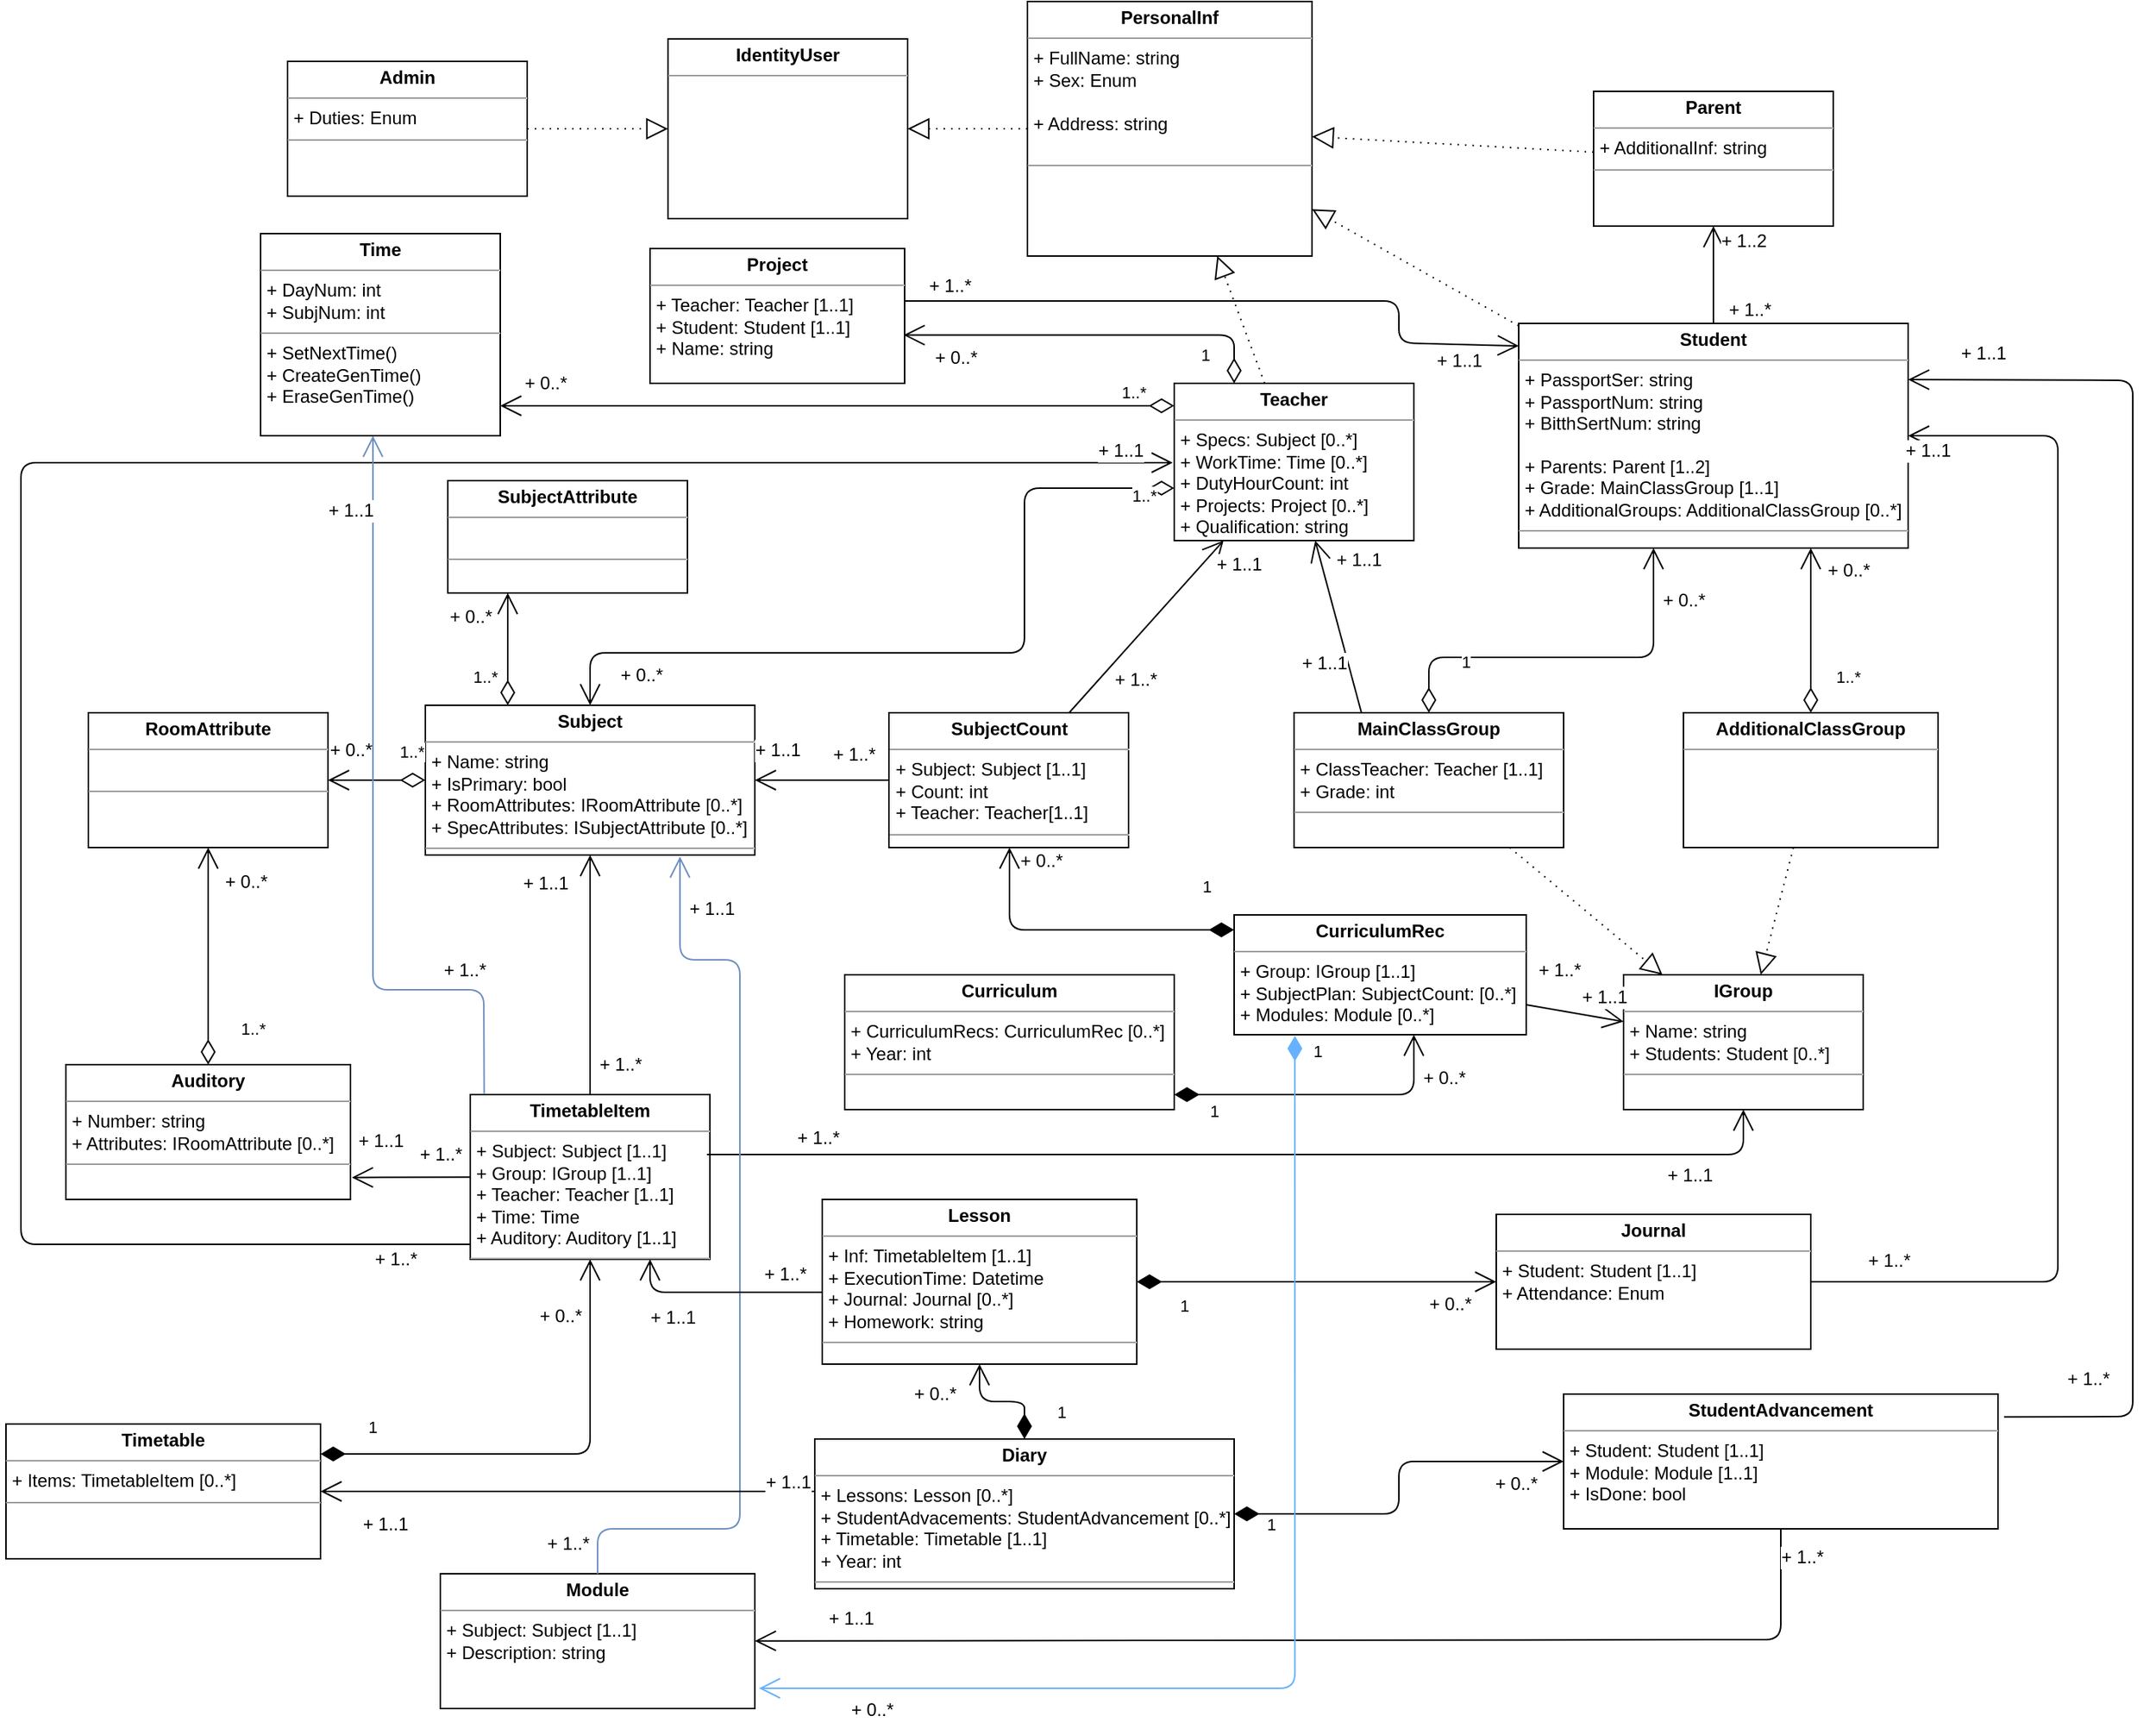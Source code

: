 <mxfile version="10.6.0" type="github"><diagram id="0zuCWpDJvnq-y9dIS-jd" name="Page-1"><mxGraphModel dx="2861" dy="1125" grid="1" gridSize="10" guides="1" tooltips="1" connect="1" arrows="1" fold="1" page="1" pageScale="1" pageWidth="827" pageHeight="1169" math="0" shadow="0"><root><mxCell id="0"/><mxCell id="1" parent="0"/><mxCell id="v88yEUVjfAGD77txmF3l-3" value="&lt;p style=&quot;margin: 0px ; margin-top: 4px ; text-align: center&quot;&gt;&lt;b&gt;Student&lt;/b&gt;&lt;/p&gt;&lt;hr size=&quot;1&quot;&gt;&lt;p style=&quot;margin: 0px ; margin-left: 4px&quot;&gt;&lt;span&gt;+ PassportSer: string&lt;/span&gt;&lt;br&gt;&lt;/p&gt;&lt;p style=&quot;margin: 0px ; margin-left: 4px&quot;&gt;+ PassportNum: string&lt;/p&gt;&lt;p style=&quot;margin: 0px ; margin-left: 4px&quot;&gt;+ BitthSertNum: string&lt;/p&gt;&lt;p style=&quot;margin: 0px ; margin-left: 4px&quot;&gt;&lt;br&gt;&lt;/p&gt;&lt;p style=&quot;margin: 0px ; margin-left: 4px&quot;&gt;+ Parents: Parent [1..2]&lt;/p&gt;&lt;p style=&quot;margin: 0px ; margin-left: 4px&quot;&gt;+ Grade: MainClassGroup [1..1]&lt;/p&gt;&lt;p style=&quot;margin: 0px ; margin-left: 4px&quot;&gt;+ AdditionalGroups: AdditionalClassGroup [0..*]&lt;/p&gt;&lt;hr size=&quot;1&quot;&gt;&lt;p style=&quot;margin: 0px ; margin-left: 4px&quot;&gt;&lt;br&gt;&lt;/p&gt;" style="verticalAlign=top;align=left;overflow=fill;fontSize=12;fontFamily=Helvetica;html=1;" vertex="1" parent="1"><mxGeometry x="260" y="225" width="260" height="150" as="geometry"/></mxCell><mxCell id="v88yEUVjfAGD77txmF3l-4" value="&lt;p style=&quot;margin: 0px ; margin-top: 4px ; text-align: center&quot;&gt;&lt;b&gt;PersonalInf&lt;/b&gt;&lt;/p&gt;&lt;hr size=&quot;1&quot;&gt;&lt;p style=&quot;margin: 0px ; margin-left: 4px&quot;&gt;+ FullName: string&lt;/p&gt;&lt;p style=&quot;margin: 0px ; margin-left: 4px&quot;&gt;+ Sex: Enum&lt;/p&gt;&lt;p style=&quot;margin: 0px ; margin-left: 4px&quot;&gt;&lt;br&gt;&lt;/p&gt;&lt;p style=&quot;margin: 0px ; margin-left: 4px&quot;&gt;+ Address: string&lt;/p&gt;&lt;p style=&quot;margin: 0px ; margin-left: 4px&quot;&gt;&lt;br&gt;&lt;/p&gt;&lt;hr size=&quot;1&quot;&gt;&lt;p style=&quot;margin: 0px ; margin-left: 4px&quot;&gt;&lt;br&gt;&lt;/p&gt;" style="verticalAlign=top;align=left;overflow=fill;fontSize=12;fontFamily=Helvetica;html=1;" vertex="1" parent="1"><mxGeometry x="-68" y="10" width="190" height="170" as="geometry"/></mxCell><mxCell id="v88yEUVjfAGD77txmF3l-5" value="&lt;p style=&quot;margin: 0px ; margin-top: 4px ; text-align: center&quot;&gt;&lt;b&gt;Teacher&lt;/b&gt;&lt;/p&gt;&lt;hr size=&quot;1&quot;&gt;&lt;p style=&quot;margin: 0px ; margin-left: 4px&quot;&gt;+ Specs: Subject [0..*]&lt;/p&gt;&lt;p style=&quot;margin: 0px ; margin-left: 4px&quot;&gt;+ WorkTime: Time [0..*]&lt;/p&gt;&lt;p style=&quot;margin: 0px ; margin-left: 4px&quot;&gt;+ DutyHourCount: int&lt;/p&gt;&lt;p style=&quot;margin: 0px ; margin-left: 4px&quot;&gt;+ Projects: Project [0..*]&lt;/p&gt;&lt;p style=&quot;margin: 0px ; margin-left: 4px&quot;&gt;+ Qualification: string&lt;/p&gt;" style="verticalAlign=top;align=left;overflow=fill;fontSize=12;fontFamily=Helvetica;html=1;" vertex="1" parent="1"><mxGeometry x="30" y="265" width="160" height="105" as="geometry"/></mxCell><mxCell id="v88yEUVjfAGD77txmF3l-6" value="&lt;p style=&quot;margin: 0px ; margin-top: 4px ; text-align: center&quot;&gt;&lt;b&gt;Parent&lt;/b&gt;&lt;/p&gt;&lt;hr size=&quot;1&quot;&gt;&lt;p style=&quot;margin: 0px ; margin-left: 4px&quot;&gt;+ AdditionalInf: string&lt;/p&gt;&lt;hr size=&quot;1&quot;&gt;&lt;p style=&quot;margin: 0px ; margin-left: 4px&quot;&gt;&lt;br&gt;&lt;/p&gt;" style="verticalAlign=top;align=left;overflow=fill;fontSize=12;fontFamily=Helvetica;html=1;" vertex="1" parent="1"><mxGeometry x="310" y="70" width="160" height="90" as="geometry"/></mxCell><mxCell id="v88yEUVjfAGD77txmF3l-7" value="" style="endArrow=block;dashed=1;endFill=0;endSize=12;html=1;dashPattern=1 4;" edge="1" parent="1" source="v88yEUVjfAGD77txmF3l-5" target="v88yEUVjfAGD77txmF3l-4"><mxGeometry width="160" relative="1" as="geometry"><mxPoint x="-140" y="475" as="sourcePoint"/><mxPoint x="20" y="475" as="targetPoint"/></mxGeometry></mxCell><mxCell id="v88yEUVjfAGD77txmF3l-8" value="" style="endArrow=block;dashed=1;endFill=0;endSize=12;html=1;dashPattern=1 4;" edge="1" parent="1" source="v88yEUVjfAGD77txmF3l-3" target="v88yEUVjfAGD77txmF3l-4"><mxGeometry width="160" relative="1" as="geometry"><mxPoint x="-140" y="475" as="sourcePoint"/><mxPoint x="20" y="475" as="targetPoint"/></mxGeometry></mxCell><mxCell id="v88yEUVjfAGD77txmF3l-9" value="" style="endArrow=block;dashed=1;endFill=0;endSize=12;html=1;dashPattern=1 4;" edge="1" parent="1" source="v88yEUVjfAGD77txmF3l-6" target="v88yEUVjfAGD77txmF3l-4"><mxGeometry width="160" relative="1" as="geometry"><mxPoint x="-140" y="475" as="sourcePoint"/><mxPoint x="20" y="475" as="targetPoint"/></mxGeometry></mxCell><mxCell id="v88yEUVjfAGD77txmF3l-10" value="" style="endArrow=open;endFill=1;endSize=12;html=1;" edge="1" parent="1" source="v88yEUVjfAGD77txmF3l-3" target="v88yEUVjfAGD77txmF3l-6"><mxGeometry width="160" relative="1" as="geometry"><mxPoint x="-130" y="495" as="sourcePoint"/><mxPoint x="30" y="495" as="targetPoint"/></mxGeometry></mxCell><mxCell id="v88yEUVjfAGD77txmF3l-11" value="+ 1..2&lt;br&gt;" style="text;html=1;resizable=0;points=[];align=center;verticalAlign=middle;labelBackgroundColor=#ffffff;" vertex="1" connectable="0" parent="v88yEUVjfAGD77txmF3l-10"><mxGeometry x="0.809" y="-4" relative="1" as="geometry"><mxPoint x="16" y="4" as="offset"/></mxGeometry></mxCell><mxCell id="v88yEUVjfAGD77txmF3l-12" value="+ 1..*&lt;br&gt;" style="text;html=1;resizable=0;points=[];align=center;verticalAlign=middle;labelBackgroundColor=#ffffff;" vertex="1" connectable="0" parent="v88yEUVjfAGD77txmF3l-10"><mxGeometry x="-0.897" y="1" relative="1" as="geometry"><mxPoint x="25" y="-6" as="offset"/></mxGeometry></mxCell><mxCell id="v88yEUVjfAGD77txmF3l-13" value="" style="endArrow=open;endFill=1;endSize=12;html=1;exitX=0.25;exitY=0;exitDx=0;exitDy=0;" edge="1" parent="1" source="v88yEUVjfAGD77txmF3l-17" target="v88yEUVjfAGD77txmF3l-5"><mxGeometry width="160" relative="1" as="geometry"><mxPoint x="160" y="518.5" as="sourcePoint"/><mxPoint x="163.313" y="301.5" as="targetPoint"/></mxGeometry></mxCell><mxCell id="v88yEUVjfAGD77txmF3l-14" value="+ 1..1&lt;br&gt;" style="text;html=1;resizable=0;points=[];align=center;verticalAlign=middle;labelBackgroundColor=#ffffff;" vertex="1" connectable="0" parent="v88yEUVjfAGD77txmF3l-13"><mxGeometry x="0.809" y="-4" relative="1" as="geometry"><mxPoint x="21.5" y="3" as="offset"/></mxGeometry></mxCell><mxCell id="v88yEUVjfAGD77txmF3l-15" value="+ 1..1&lt;br&gt;" style="text;html=1;resizable=0;points=[];align=center;verticalAlign=middle;labelBackgroundColor=#ffffff;" vertex="1" connectable="0" parent="v88yEUVjfAGD77txmF3l-13"><mxGeometry x="-0.748" y="1" relative="1" as="geometry"><mxPoint x="-20" y="-19" as="offset"/></mxGeometry></mxCell><mxCell id="v88yEUVjfAGD77txmF3l-16" value="&lt;p style=&quot;margin: 0px ; margin-top: 4px ; text-align: center&quot;&gt;&lt;b&gt;Subject&lt;/b&gt;&lt;/p&gt;&lt;hr size=&quot;1&quot;&gt;&lt;p style=&quot;margin: 0px ; margin-left: 4px&quot;&gt;+ Name: string&lt;/p&gt;&lt;p style=&quot;margin: 0px ; margin-left: 4px&quot;&gt;+ IsPrimary: bool&lt;/p&gt;&lt;p style=&quot;margin: 0px ; margin-left: 4px&quot;&gt;+ RoomAttributes: IRoomAttribute [0..*]&lt;/p&gt;&lt;p style=&quot;margin: 0px ; margin-left: 4px&quot;&gt;+ SpecAttributes: ISubjectAttribute [0..*]&lt;/p&gt;&lt;hr size=&quot;1&quot;&gt;&lt;p style=&quot;margin: 0px ; margin-left: 4px&quot;&gt;&lt;br&gt;&lt;/p&gt;" style="verticalAlign=top;align=left;overflow=fill;fontSize=12;fontFamily=Helvetica;html=1;" vertex="1" parent="1"><mxGeometry x="-470" y="480" width="220" height="100" as="geometry"/></mxCell><mxCell id="v88yEUVjfAGD77txmF3l-17" value="&lt;p style=&quot;margin: 0px ; margin-top: 4px ; text-align: center&quot;&gt;&lt;b&gt;MainClassGroup&lt;/b&gt;&lt;/p&gt;&lt;hr size=&quot;1&quot;&gt;&lt;p style=&quot;margin: 0px ; margin-left: 4px&quot;&gt;&lt;span&gt;+ ClassTeacher: Teacher [1..1]&lt;/span&gt;&lt;/p&gt;&lt;p style=&quot;margin: 0px ; margin-left: 4px&quot;&gt;&lt;span&gt;+ Grade: int&lt;/span&gt;&lt;/p&gt;&lt;hr size=&quot;1&quot;&gt;&lt;p style=&quot;margin: 0px ; margin-left: 4px&quot;&gt;&lt;br&gt;&lt;/p&gt;" style="verticalAlign=top;align=left;overflow=fill;fontSize=12;fontFamily=Helvetica;html=1;" vertex="1" parent="1"><mxGeometry x="110" y="485" width="180" height="90" as="geometry"/></mxCell><mxCell id="v88yEUVjfAGD77txmF3l-18" value="&lt;p style=&quot;margin: 0px ; margin-top: 4px ; text-align: center&quot;&gt;&lt;b&gt;AdditionalClassGroup&lt;/b&gt;&lt;/p&gt;&lt;hr size=&quot;1&quot;&gt;&lt;p style=&quot;margin: 0px ; margin-left: 4px&quot;&gt;&lt;br&gt;&lt;/p&gt;&lt;p&gt;&lt;br&gt;&lt;/p&gt;" style="verticalAlign=top;align=left;overflow=fill;fontSize=12;fontFamily=Helvetica;html=1;" vertex="1" parent="1"><mxGeometry x="370" y="485" width="170" height="90" as="geometry"/></mxCell><mxCell id="v88yEUVjfAGD77txmF3l-19" value="&lt;p style=&quot;margin: 0px ; margin-top: 4px ; text-align: center&quot;&gt;&lt;b&gt;Сurriculum&lt;/b&gt;&lt;br&gt;&lt;/p&gt;&lt;hr size=&quot;1&quot;&gt;&lt;p style=&quot;margin: 0px ; margin-left: 4px&quot;&gt;+ CurriculumRecs: CurriculumRec [0..*]&lt;/p&gt;&lt;p style=&quot;margin: 0px ; margin-left: 4px&quot;&gt;+ Year: int&lt;/p&gt;&lt;hr size=&quot;1&quot;&gt;&lt;p style=&quot;margin: 0px ; margin-left: 4px&quot;&gt;&lt;br&gt;&lt;/p&gt;" style="verticalAlign=top;align=left;overflow=fill;fontSize=12;fontFamily=Helvetica;html=1;" vertex="1" parent="1"><mxGeometry x="-190" y="660" width="220" height="90" as="geometry"/></mxCell><mxCell id="v88yEUVjfAGD77txmF3l-20" value="1" style="endArrow=open;html=1;endSize=12;startArrow=diamondThin;startSize=14;startFill=0;edgeStyle=orthogonalEdgeStyle;align=left;verticalAlign=bottom;exitX=0.5;exitY=0;exitDx=0;exitDy=0;" edge="1" parent="1" source="v88yEUVjfAGD77txmF3l-17" target="v88yEUVjfAGD77txmF3l-3"><mxGeometry x="-0.561" y="-12" relative="1" as="geometry"><mxPoint x="215" y="449" as="sourcePoint"/><mxPoint x="365" y="449" as="targetPoint"/><Array as="points"><mxPoint x="200" y="448"/><mxPoint x="350" y="448"/></Array><mxPoint as="offset"/></mxGeometry></mxCell><mxCell id="v88yEUVjfAGD77txmF3l-21" value="+ 0..*" style="text;html=1;resizable=0;points=[];align=center;verticalAlign=middle;labelBackgroundColor=#ffffff;" vertex="1" connectable="0" parent="v88yEUVjfAGD77txmF3l-20"><mxGeometry x="0.753" y="-2" relative="1" as="geometry"><mxPoint x="18" y="3" as="offset"/></mxGeometry></mxCell><mxCell id="v88yEUVjfAGD77txmF3l-22" value="&lt;p style=&quot;margin: 0px ; margin-top: 4px ; text-align: center&quot;&gt;&lt;b&gt;IdentityUser&lt;/b&gt;&lt;/p&gt;&lt;hr size=&quot;1&quot;&gt;&lt;p style=&quot;margin: 0px ; margin-left: 4px&quot;&gt;&lt;/p&gt;&lt;p style=&quot;margin: 0px ; margin-left: 4px&quot;&gt;&lt;br&gt;&lt;/p&gt;" style="verticalAlign=top;align=left;overflow=fill;fontSize=12;fontFamily=Helvetica;html=1;" vertex="1" parent="1"><mxGeometry x="-308" y="35" width="160" height="120" as="geometry"/></mxCell><mxCell id="v88yEUVjfAGD77txmF3l-23" value="" style="endArrow=block;dashed=1;endFill=0;endSize=12;html=1;dashPattern=1 4;entryX=1;entryY=0.5;entryDx=0;entryDy=0;" edge="1" parent="1" source="v88yEUVjfAGD77txmF3l-4" target="v88yEUVjfAGD77txmF3l-22"><mxGeometry width="160" relative="1" as="geometry"><mxPoint x="-48" y="235.303" as="sourcePoint"/><mxPoint x="-178" y="254.484" as="targetPoint"/></mxGeometry></mxCell><mxCell id="v88yEUVjfAGD77txmF3l-24" value="&lt;p style=&quot;margin: 0px ; margin-top: 4px ; text-align: center&quot;&gt;&lt;b&gt;Admin&lt;/b&gt;&lt;/p&gt;&lt;hr size=&quot;1&quot;&gt;&lt;p style=&quot;margin: 0px ; margin-left: 4px&quot;&gt;+ Duties: Enum&lt;/p&gt;&lt;hr size=&quot;1&quot;&gt;&lt;p style=&quot;margin: 0px ; margin-left: 4px&quot;&gt;&lt;br&gt;&lt;/p&gt;" style="verticalAlign=top;align=left;overflow=fill;fontSize=12;fontFamily=Helvetica;html=1;" vertex="1" parent="1"><mxGeometry x="-562" y="50" width="160" height="90" as="geometry"/></mxCell><mxCell id="v88yEUVjfAGD77txmF3l-25" value="" style="endArrow=block;dashed=1;endFill=0;endSize=12;html=1;dashPattern=1 4;" edge="1" parent="1" source="v88yEUVjfAGD77txmF3l-24" target="v88yEUVjfAGD77txmF3l-22"><mxGeometry width="160" relative="1" as="geometry"><mxPoint x="-158" y="199.5" as="sourcePoint"/><mxPoint x="-238" y="199.5" as="targetPoint"/></mxGeometry></mxCell><mxCell id="v88yEUVjfAGD77txmF3l-26" value="1..*&lt;br&gt;" style="endArrow=open;html=1;endSize=12;startArrow=diamondThin;startSize=14;startFill=0;edgeStyle=orthogonalEdgeStyle;align=left;verticalAlign=bottom;" edge="1" parent="1" source="v88yEUVjfAGD77txmF3l-18" target="v88yEUVjfAGD77txmF3l-3"><mxGeometry x="-0.727" y="-15" relative="1" as="geometry"><mxPoint x="-35.5" y="504" as="sourcePoint"/><mxPoint x="-35.5" y="355" as="targetPoint"/><Array as="points"><mxPoint x="390" y="565"/></Array><mxPoint as="offset"/></mxGeometry></mxCell><mxCell id="v88yEUVjfAGD77txmF3l-27" value="+ 0..*" style="text;html=1;resizable=0;points=[];align=center;verticalAlign=middle;labelBackgroundColor=#ffffff;" vertex="1" connectable="0" parent="v88yEUVjfAGD77txmF3l-26"><mxGeometry x="0.753" y="-2" relative="1" as="geometry"><mxPoint x="23" y="1" as="offset"/></mxGeometry></mxCell><mxCell id="v88yEUVjfAGD77txmF3l-28" value="&lt;p style=&quot;margin: 0px ; margin-top: 4px ; text-align: center&quot;&gt;&lt;b&gt;Timetable&lt;/b&gt;&lt;/p&gt;&lt;hr size=&quot;1&quot;&gt;&lt;p style=&quot;margin: 0px ; margin-left: 4px&quot;&gt;+ Items: TimetableItem [0..*]&lt;/p&gt;&lt;hr size=&quot;1&quot;&gt;&lt;p style=&quot;margin: 0px ; margin-left: 4px&quot;&gt;&lt;br&gt;&lt;/p&gt;" style="verticalAlign=top;align=left;overflow=fill;fontSize=12;fontFamily=Helvetica;html=1;" vertex="1" parent="1"><mxGeometry x="-750" y="960" width="210" height="90" as="geometry"/></mxCell><mxCell id="v88yEUVjfAGD77txmF3l-29" value="&lt;p style=&quot;margin: 0px ; margin-top: 4px ; text-align: center&quot;&gt;&lt;b&gt;IGroup&lt;/b&gt;&lt;br&gt;&lt;/p&gt;&lt;hr size=&quot;1&quot;&gt;&lt;p style=&quot;margin: 0px ; margin-left: 4px&quot;&gt;+ Name: string&lt;br&gt;&lt;/p&gt;&lt;p style=&quot;margin: 0px ; margin-left: 4px&quot;&gt;+ Students: Student [0..*]&lt;/p&gt;&lt;hr size=&quot;1&quot;&gt;&lt;p style=&quot;margin: 0px ; margin-left: 4px&quot;&gt;&lt;br&gt;&lt;/p&gt;" style="verticalAlign=top;align=left;overflow=fill;fontSize=12;fontFamily=Helvetica;html=1;" vertex="1" parent="1"><mxGeometry x="330" y="660" width="160" height="90" as="geometry"/></mxCell><mxCell id="v88yEUVjfAGD77txmF3l-30" value="" style="endArrow=block;dashed=1;endFill=0;endSize=12;html=1;dashPattern=1 4;" edge="1" parent="1" source="v88yEUVjfAGD77txmF3l-18" target="v88yEUVjfAGD77txmF3l-29"><mxGeometry width="160" relative="1" as="geometry"><mxPoint x="6.667" y="710" as="sourcePoint"/><mxPoint x="-20" y="620" as="targetPoint"/></mxGeometry></mxCell><mxCell id="v88yEUVjfAGD77txmF3l-31" value="" style="endArrow=block;dashed=1;endFill=0;endSize=12;html=1;dashPattern=1 4;" edge="1" parent="1" source="v88yEUVjfAGD77txmF3l-17" target="v88yEUVjfAGD77txmF3l-29"><mxGeometry width="160" relative="1" as="geometry"><mxPoint x="381.667" y="665" as="sourcePoint"/><mxPoint x="355" y="575" as="targetPoint"/></mxGeometry></mxCell><mxCell id="v88yEUVjfAGD77txmF3l-32" value="&lt;p style=&quot;margin: 0px ; margin-top: 4px ; text-align: center&quot;&gt;&lt;b&gt;SubjectCount&lt;/b&gt;&lt;/p&gt;&lt;hr size=&quot;1&quot;&gt;&lt;p style=&quot;margin: 0px ; margin-left: 4px&quot;&gt;+ Subject: Subject [1..1]&lt;br&gt;&lt;/p&gt;&lt;p style=&quot;margin: 0px ; margin-left: 4px&quot;&gt;+ Count: int&lt;/p&gt;&lt;p style=&quot;margin: 0px ; margin-left: 4px&quot;&gt;+ Teacher: Teacher[1..1]&lt;/p&gt;&lt;hr size=&quot;1&quot;&gt;&lt;p style=&quot;margin: 0px ; margin-left: 4px&quot;&gt;&lt;br&gt;&lt;/p&gt;" style="verticalAlign=top;align=left;overflow=fill;fontSize=12;fontFamily=Helvetica;html=1;" vertex="1" parent="1"><mxGeometry x="-160.5" y="485" width="160" height="90" as="geometry"/></mxCell><mxCell id="v88yEUVjfAGD77txmF3l-33" value="" style="endArrow=open;endFill=1;endSize=12;html=1;" edge="1" parent="1" source="v88yEUVjfAGD77txmF3l-32" target="v88yEUVjfAGD77txmF3l-16"><mxGeometry width="160" relative="1" as="geometry"><mxPoint x="-246.071" y="532.5" as="sourcePoint"/><mxPoint x="-250" y="367.5" as="targetPoint"/></mxGeometry></mxCell><mxCell id="v88yEUVjfAGD77txmF3l-34" value="+ 1..1&lt;br&gt;" style="text;html=1;resizable=0;points=[];align=center;verticalAlign=middle;labelBackgroundColor=#ffffff;" vertex="1" connectable="0" parent="v88yEUVjfAGD77txmF3l-33"><mxGeometry x="0.809" y="-4" relative="1" as="geometry"><mxPoint x="6" y="-16" as="offset"/></mxGeometry></mxCell><mxCell id="v88yEUVjfAGD77txmF3l-35" value="+ 1..*&lt;br&gt;" style="text;html=1;resizable=0;points=[];align=center;verticalAlign=middle;labelBackgroundColor=#ffffff;" vertex="1" connectable="0" parent="v88yEUVjfAGD77txmF3l-33"><mxGeometry x="-0.748" y="1" relative="1" as="geometry"><mxPoint x="-12" y="-18" as="offset"/></mxGeometry></mxCell><mxCell id="v88yEUVjfAGD77txmF3l-36" value="" style="endArrow=open;endFill=1;endSize=12;html=1;exitX=1;exitY=0.75;exitDx=0;exitDy=0;" edge="1" parent="1" source="v88yEUVjfAGD77txmF3l-99" target="v88yEUVjfAGD77txmF3l-29"><mxGeometry width="160" relative="1" as="geometry"><mxPoint x="421.929" y="775" as="sourcePoint"/><mxPoint x="418" y="610" as="targetPoint"/></mxGeometry></mxCell><mxCell id="v88yEUVjfAGD77txmF3l-37" value="+ 1..1&lt;br&gt;" style="text;html=1;resizable=0;points=[];align=center;verticalAlign=middle;labelBackgroundColor=#ffffff;" vertex="1" connectable="0" parent="v88yEUVjfAGD77txmF3l-36"><mxGeometry x="0.809" y="-4" relative="1" as="geometry"><mxPoint x="-6" y="-19" as="offset"/></mxGeometry></mxCell><mxCell id="v88yEUVjfAGD77txmF3l-38" value="+ 1..*&lt;br&gt;" style="text;html=1;resizable=0;points=[];align=center;verticalAlign=middle;labelBackgroundColor=#ffffff;" vertex="1" connectable="0" parent="v88yEUVjfAGD77txmF3l-36"><mxGeometry x="-0.748" y="1" relative="1" as="geometry"><mxPoint x="13" y="-24" as="offset"/></mxGeometry></mxCell><mxCell id="v88yEUVjfAGD77txmF3l-39" value="" style="endArrow=open;endFill=1;endSize=12;html=1;" edge="1" parent="1" source="v88yEUVjfAGD77txmF3l-32" target="v88yEUVjfAGD77txmF3l-5"><mxGeometry width="160" relative="1" as="geometry"><mxPoint x="143.929" y="550" as="sourcePoint"/><mxPoint x="140" y="385" as="targetPoint"/></mxGeometry></mxCell><mxCell id="v88yEUVjfAGD77txmF3l-40" value="+ 1..1&lt;br&gt;" style="text;html=1;resizable=0;points=[];align=center;verticalAlign=middle;labelBackgroundColor=#ffffff;" vertex="1" connectable="0" parent="v88yEUVjfAGD77txmF3l-39"><mxGeometry x="0.809" y="-4" relative="1" as="geometry"><mxPoint x="17" y="1.5" as="offset"/></mxGeometry></mxCell><mxCell id="v88yEUVjfAGD77txmF3l-41" value="+ 1..*&lt;br&gt;" style="text;html=1;resizable=0;points=[];align=center;verticalAlign=middle;labelBackgroundColor=#ffffff;" vertex="1" connectable="0" parent="v88yEUVjfAGD77txmF3l-39"><mxGeometry x="-0.748" y="1" relative="1" as="geometry"><mxPoint x="32" y="-7.5" as="offset"/></mxGeometry></mxCell><mxCell id="v88yEUVjfAGD77txmF3l-42" value="&lt;p style=&quot;margin: 0px ; margin-top: 4px ; text-align: center&quot;&gt;&lt;b&gt;TimetableItem&lt;/b&gt;&lt;/p&gt;&lt;hr size=&quot;1&quot;&gt;&lt;p style=&quot;margin: 0px ; margin-left: 4px&quot;&gt;+ Subject: Subject [1..1]&lt;br&gt;&lt;/p&gt;&lt;p style=&quot;margin: 0px ; margin-left: 4px&quot;&gt;+ Group: IGroup [1..1]&lt;/p&gt;&lt;p style=&quot;margin: 0px ; margin-left: 4px&quot;&gt;+ Teacher: Teacher [1..1]&lt;/p&gt;&lt;p style=&quot;margin: 0px ; margin-left: 4px&quot;&gt;+ Time: Time&lt;/p&gt;&lt;p style=&quot;margin: 0px ; margin-left: 4px&quot;&gt;+ Auditory: Auditory [1..1]&lt;/p&gt;&lt;hr size=&quot;1&quot;&gt;&lt;p style=&quot;margin: 0px ; margin-left: 4px&quot;&gt;&lt;br&gt;&lt;/p&gt;" style="verticalAlign=top;align=left;overflow=fill;fontSize=12;fontFamily=Helvetica;html=1;" vertex="1" parent="1"><mxGeometry x="-440" y="740" width="160" height="110" as="geometry"/></mxCell><mxCell id="v88yEUVjfAGD77txmF3l-43" value="" style="endArrow=open;endFill=1;endSize=12;html=1;entryX=0.5;entryY=1;entryDx=0;entryDy=0;" edge="1" parent="1" source="v88yEUVjfAGD77txmF3l-42" target="v88yEUVjfAGD77txmF3l-16"><mxGeometry width="160" relative="1" as="geometry"><mxPoint x="-250" y="660" as="sourcePoint"/><mxPoint x="-350" y="660" as="targetPoint"/></mxGeometry></mxCell><mxCell id="v88yEUVjfAGD77txmF3l-44" value="+ 1..1&lt;br&gt;" style="text;html=1;resizable=0;points=[];align=center;verticalAlign=middle;labelBackgroundColor=#ffffff;" vertex="1" connectable="0" parent="v88yEUVjfAGD77txmF3l-43"><mxGeometry x="0.809" y="-4" relative="1" as="geometry"><mxPoint x="-34" y="3" as="offset"/></mxGeometry></mxCell><mxCell id="v88yEUVjfAGD77txmF3l-45" value="+ 1..*&lt;br&gt;" style="text;html=1;resizable=0;points=[];align=center;verticalAlign=middle;labelBackgroundColor=#ffffff;" vertex="1" connectable="0" parent="v88yEUVjfAGD77txmF3l-43"><mxGeometry x="-0.748" y="1" relative="1" as="geometry"><mxPoint x="21" as="offset"/></mxGeometry></mxCell><mxCell id="v88yEUVjfAGD77txmF3l-46" value="1" style="endArrow=open;html=1;endSize=12;startArrow=diamondThin;startSize=14;startFill=1;edgeStyle=orthogonalEdgeStyle;align=left;verticalAlign=bottom;" edge="1" parent="1" source="v88yEUVjfAGD77txmF3l-28" target="v88yEUVjfAGD77txmF3l-42"><mxGeometry x="0.224" y="150" relative="1" as="geometry"><mxPoint x="-660" y="910" as="sourcePoint"/><mxPoint x="-500" y="910" as="targetPoint"/><mxPoint as="offset"/><Array as="points"><mxPoint x="-360" y="980"/></Array></mxGeometry></mxCell><mxCell id="v88yEUVjfAGD77txmF3l-47" value="+ 0..*" style="text;html=1;resizable=0;points=[];align=center;verticalAlign=middle;labelBackgroundColor=#ffffff;" vertex="1" connectable="0" parent="v88yEUVjfAGD77txmF3l-46"><mxGeometry x="0.858" y="-1" relative="1" as="geometry"><mxPoint x="-21" y="16" as="offset"/></mxGeometry></mxCell><mxCell id="v88yEUVjfAGD77txmF3l-48" value="" style="endArrow=open;endFill=1;endSize=12;html=1;" edge="1" parent="1" target="v88yEUVjfAGD77txmF3l-29"><mxGeometry width="160" relative="1" as="geometry"><mxPoint x="-282" y="780" as="sourcePoint"/><mxPoint x="250" y="781.246" as="targetPoint"/><Array as="points"><mxPoint x="410" y="780"/></Array></mxGeometry></mxCell><mxCell id="v88yEUVjfAGD77txmF3l-49" value="+ 1..1&lt;br&gt;" style="text;html=1;resizable=0;points=[];align=center;verticalAlign=middle;labelBackgroundColor=#ffffff;" vertex="1" connectable="0" parent="v88yEUVjfAGD77txmF3l-48"><mxGeometry x="0.809" y="-4" relative="1" as="geometry"><mxPoint x="3" y="10" as="offset"/></mxGeometry></mxCell><mxCell id="v88yEUVjfAGD77txmF3l-50" value="+ 1..*&lt;br&gt;" style="text;html=1;resizable=0;points=[];align=center;verticalAlign=middle;labelBackgroundColor=#ffffff;" vertex="1" connectable="0" parent="v88yEUVjfAGD77txmF3l-48"><mxGeometry x="-0.748" y="1" relative="1" as="geometry"><mxPoint x="-17" y="-10" as="offset"/></mxGeometry></mxCell><mxCell id="v88yEUVjfAGD77txmF3l-51" value="1..*" style="endArrow=open;html=1;endSize=12;startArrow=diamondThin;startSize=14;startFill=0;edgeStyle=orthogonalEdgeStyle;align=left;verticalAlign=bottom;" edge="1" parent="1" source="v88yEUVjfAGD77txmF3l-5" target="v88yEUVjfAGD77txmF3l-16"><mxGeometry x="-0.574" y="70" relative="1" as="geometry"><mxPoint x="-130" y="435" as="sourcePoint"/><mxPoint x="-130" y="350" as="targetPoint"/><Array as="points"><mxPoint x="-70" y="335"/><mxPoint x="-70" y="445"/><mxPoint x="-360" y="445"/></Array><mxPoint as="offset"/></mxGeometry></mxCell><mxCell id="v88yEUVjfAGD77txmF3l-52" value="+ 0..*" style="text;html=1;resizable=0;points=[];align=center;verticalAlign=middle;labelBackgroundColor=#ffffff;" vertex="1" connectable="0" parent="v88yEUVjfAGD77txmF3l-51"><mxGeometry x="0.753" y="-2" relative="1" as="geometry"><mxPoint x="3" y="17" as="offset"/></mxGeometry></mxCell><mxCell id="v88yEUVjfAGD77txmF3l-54" value="&lt;p style=&quot;margin: 0px ; margin-top: 4px ; text-align: center&quot;&gt;&lt;b&gt;Project&lt;/b&gt;&lt;/p&gt;&lt;hr size=&quot;1&quot;&gt;&lt;p style=&quot;margin: 0px ; margin-left: 4px&quot;&gt;+ Teacher: Teacher [1..1]&lt;/p&gt;&lt;p style=&quot;margin: 0px ; margin-left: 4px&quot;&gt;+ Student: Student [1..1]&lt;/p&gt;&lt;p style=&quot;margin: 0px ; margin-left: 4px&quot;&gt;+ Name: string&lt;/p&gt;" style="verticalAlign=top;align=left;overflow=fill;fontSize=12;fontFamily=Helvetica;html=1;" vertex="1" parent="1"><mxGeometry x="-320" y="175" width="170" height="90" as="geometry"/></mxCell><mxCell id="v88yEUVjfAGD77txmF3l-55" value="" style="endArrow=open;endFill=1;endSize=12;html=1;exitX=0;exitY=0.909;exitDx=0;exitDy=0;exitPerimeter=0;" edge="1" parent="1" source="v88yEUVjfAGD77txmF3l-42"><mxGeometry width="160" relative="1" as="geometry"><mxPoint x="-520" y="822.5" as="sourcePoint"/><mxPoint x="29" y="318" as="targetPoint"/><Array as="points"><mxPoint x="-740" y="840"/><mxPoint x="-740" y="318"/></Array></mxGeometry></mxCell><mxCell id="v88yEUVjfAGD77txmF3l-56" value="+ 1..1&lt;br&gt;" style="text;html=1;resizable=0;points=[];align=center;verticalAlign=middle;labelBackgroundColor=#ffffff;" vertex="1" connectable="0" parent="v88yEUVjfAGD77txmF3l-55"><mxGeometry x="0.809" y="-4" relative="1" as="geometry"><mxPoint x="117" y="-12.5" as="offset"/></mxGeometry></mxCell><mxCell id="v88yEUVjfAGD77txmF3l-57" value="+ 1..*&lt;br&gt;" style="text;html=1;resizable=0;points=[];align=center;verticalAlign=middle;labelBackgroundColor=#ffffff;" vertex="1" connectable="0" parent="v88yEUVjfAGD77txmF3l-55"><mxGeometry x="-0.748" y="1" relative="1" as="geometry"><mxPoint x="150" y="9" as="offset"/></mxGeometry></mxCell><mxCell id="v88yEUVjfAGD77txmF3l-58" value="&lt;p style=&quot;margin: 0px ; margin-top: 4px ; text-align: center&quot;&gt;&lt;b&gt;RoomAttribute&lt;/b&gt;&lt;/p&gt;&lt;hr size=&quot;1&quot;&gt;&lt;p style=&quot;margin: 0px ; margin-left: 4px&quot;&gt;&lt;br&gt;&lt;/p&gt;&lt;hr size=&quot;1&quot;&gt;&lt;p style=&quot;margin: 0px ; margin-left: 4px&quot;&gt;&lt;br&gt;&lt;/p&gt;" style="verticalAlign=top;align=left;overflow=fill;fontSize=12;fontFamily=Helvetica;html=1;" vertex="1" parent="1"><mxGeometry x="-695" y="485" width="160" height="90" as="geometry"/></mxCell><mxCell id="v88yEUVjfAGD77txmF3l-59" value="&lt;p style=&quot;margin: 0px ; margin-top: 4px ; text-align: center&quot;&gt;&lt;b&gt;SubjectAttribute&lt;/b&gt;&lt;/p&gt;&lt;hr size=&quot;1&quot;&gt;&lt;p style=&quot;margin: 0px ; margin-left: 4px&quot;&gt;&lt;br&gt;&lt;/p&gt;&lt;hr size=&quot;1&quot;&gt;&lt;p style=&quot;margin: 0px ; margin-left: 4px&quot;&gt;&lt;br&gt;&lt;/p&gt;" style="verticalAlign=top;align=left;overflow=fill;fontSize=12;fontFamily=Helvetica;html=1;" vertex="1" parent="1"><mxGeometry x="-455" y="330" width="160" height="75" as="geometry"/></mxCell><mxCell id="v88yEUVjfAGD77txmF3l-60" value="&lt;p style=&quot;margin: 0px ; margin-top: 4px ; text-align: center&quot;&gt;&lt;b&gt;Auditory&lt;/b&gt;&lt;/p&gt;&lt;hr size=&quot;1&quot;&gt;&lt;p style=&quot;margin: 0px ; margin-left: 4px&quot;&gt;+ Number: string&lt;/p&gt;&lt;p style=&quot;margin: 0px ; margin-left: 4px&quot;&gt;+ Attributes: IRoomAttribute [0..*]&lt;/p&gt;&lt;hr size=&quot;1&quot;&gt;&lt;p style=&quot;margin: 0px ; margin-left: 4px&quot;&gt;&lt;br&gt;&lt;/p&gt;" style="verticalAlign=top;align=left;overflow=fill;fontSize=12;fontFamily=Helvetica;html=1;" vertex="1" parent="1"><mxGeometry x="-710" y="720" width="190" height="90" as="geometry"/></mxCell><mxCell id="v88yEUVjfAGD77txmF3l-61" value="1..*" style="endArrow=open;html=1;endSize=12;startArrow=diamondThin;startSize=14;startFill=0;edgeStyle=orthogonalEdgeStyle;align=left;verticalAlign=bottom;" edge="1" parent="1" source="v88yEUVjfAGD77txmF3l-60" target="v88yEUVjfAGD77txmF3l-58"><mxGeometry x="-0.789" y="-20" relative="1" as="geometry"><mxPoint x="-420" y="805" as="sourcePoint"/><mxPoint x="-500" y="615" as="targetPoint"/><mxPoint as="offset"/></mxGeometry></mxCell><mxCell id="v88yEUVjfAGD77txmF3l-62" value="+ 0..*" style="text;html=1;resizable=0;points=[];align=center;verticalAlign=middle;labelBackgroundColor=#ffffff;" vertex="1" connectable="0" parent="v88yEUVjfAGD77txmF3l-61"><mxGeometry x="0.753" y="-2" relative="1" as="geometry"><mxPoint x="23" y="5" as="offset"/></mxGeometry></mxCell><mxCell id="v88yEUVjfAGD77txmF3l-63" value="" style="endArrow=open;endFill=1;endSize=12;html=1;entryX=1.005;entryY=0.837;entryDx=0;entryDy=0;entryPerimeter=0;" edge="1" parent="1" source="v88yEUVjfAGD77txmF3l-42" target="v88yEUVjfAGD77txmF3l-60"><mxGeometry width="160" relative="1" as="geometry"><mxPoint x="-230.5" y="915" as="sourcePoint"/><mxPoint x="-230.5" y="750" as="targetPoint"/></mxGeometry></mxCell><mxCell id="v88yEUVjfAGD77txmF3l-64" value="+ 1..1&lt;br&gt;" style="text;html=1;resizable=0;points=[];align=center;verticalAlign=middle;labelBackgroundColor=#ffffff;" vertex="1" connectable="0" parent="v88yEUVjfAGD77txmF3l-63"><mxGeometry x="0.809" y="-4" relative="1" as="geometry"><mxPoint x="11" y="-20.5" as="offset"/></mxGeometry></mxCell><mxCell id="v88yEUVjfAGD77txmF3l-65" value="+ 1..*&lt;br&gt;" style="text;html=1;resizable=0;points=[];align=center;verticalAlign=middle;labelBackgroundColor=#ffffff;" vertex="1" connectable="0" parent="v88yEUVjfAGD77txmF3l-63"><mxGeometry x="-0.748" y="1" relative="1" as="geometry"><mxPoint x="-10" y="-16" as="offset"/></mxGeometry></mxCell><mxCell id="v88yEUVjfAGD77txmF3l-66" value="1..*" style="endArrow=open;html=1;endSize=12;startArrow=diamondThin;startSize=14;startFill=0;edgeStyle=orthogonalEdgeStyle;align=left;verticalAlign=bottom;" edge="1" parent="1" source="v88yEUVjfAGD77txmF3l-16" target="v88yEUVjfAGD77txmF3l-58"><mxGeometry x="0.006" y="-16" relative="1" as="geometry"><mxPoint x="-490" y="659" as="sourcePoint"/><mxPoint x="-490" y="534" as="targetPoint"/><mxPoint x="13" y="6" as="offset"/></mxGeometry></mxCell><mxCell id="v88yEUVjfAGD77txmF3l-67" value="+ 0..*" style="text;html=1;resizable=0;points=[];align=center;verticalAlign=middle;labelBackgroundColor=#ffffff;" vertex="1" connectable="0" parent="v88yEUVjfAGD77txmF3l-66"><mxGeometry x="0.753" y="-2" relative="1" as="geometry"><mxPoint x="7" y="-18" as="offset"/></mxGeometry></mxCell><mxCell id="v88yEUVjfAGD77txmF3l-68" value="&lt;p style=&quot;margin: 0px ; margin-top: 4px ; text-align: center&quot;&gt;&lt;b&gt;Diary&lt;/b&gt;&lt;/p&gt;&lt;hr size=&quot;1&quot;&gt;&lt;p style=&quot;margin: 0px ; margin-left: 4px&quot;&gt;+ Lessons: Lesson [0..*]&lt;br&gt;&lt;/p&gt;&lt;p style=&quot;margin: 0px ; margin-left: 4px&quot;&gt;+ StudentAdvacements: StudentAdvancement [0..*]&lt;/p&gt;&lt;p style=&quot;margin: 0px ; margin-left: 4px&quot;&gt;+ Timetable: Timetable [1..1]&lt;/p&gt;&lt;p style=&quot;margin: 0px ; margin-left: 4px&quot;&gt;+ Year: int&lt;/p&gt;&lt;hr size=&quot;1&quot;&gt;&lt;p style=&quot;margin: 0px ; margin-left: 4px&quot;&gt;&lt;br&gt;&lt;/p&gt;" style="verticalAlign=top;align=left;overflow=fill;fontSize=12;fontFamily=Helvetica;html=1;" vertex="1" parent="1"><mxGeometry x="-210" y="970" width="280" height="100" as="geometry"/></mxCell><mxCell id="v88yEUVjfAGD77txmF3l-69" value="&lt;p style=&quot;margin: 0px ; margin-top: 4px ; text-align: center&quot;&gt;&lt;b&gt;Lesson&lt;/b&gt;&lt;/p&gt;&lt;hr size=&quot;1&quot;&gt;&lt;p style=&quot;margin: 0px ; margin-left: 4px&quot;&gt;+ Inf: TimetableItem [1..1]&lt;br&gt;&lt;/p&gt;&lt;p style=&quot;margin: 0px ; margin-left: 4px&quot;&gt;+ ExecutionTime: Datetime&lt;/p&gt;&lt;p style=&quot;margin: 0px ; margin-left: 4px&quot;&gt;+ Journal: Journal [0..*]&amp;nbsp;&lt;/p&gt;&lt;p style=&quot;margin: 0px ; margin-left: 4px&quot;&gt;&lt;span&gt;+ Homework: string&lt;/span&gt;&lt;/p&gt;&lt;hr size=&quot;1&quot;&gt;&lt;p style=&quot;margin: 0px ; margin-left: 4px&quot;&gt;&lt;br&gt;&lt;/p&gt;" style="verticalAlign=top;align=left;overflow=fill;fontSize=12;fontFamily=Helvetica;html=1;" vertex="1" parent="1"><mxGeometry x="-205" y="810" width="210" height="110" as="geometry"/></mxCell><mxCell id="v88yEUVjfAGD77txmF3l-70" value="&lt;p style=&quot;margin: 0px ; margin-top: 4px ; text-align: center&quot;&gt;&lt;b&gt;Journal&lt;/b&gt;&lt;/p&gt;&lt;hr size=&quot;1&quot;&gt;&lt;p style=&quot;margin: 0px ; margin-left: 4px&quot;&gt;+ Student: Student [1..1]&lt;br&gt;&lt;/p&gt;&lt;p style=&quot;margin: 0px ; margin-left: 4px&quot;&gt;+ Attendance: Enum&lt;/p&gt;" style="verticalAlign=top;align=left;overflow=fill;fontSize=12;fontFamily=Helvetica;html=1;" vertex="1" parent="1"><mxGeometry x="245" y="820" width="210" height="90" as="geometry"/></mxCell><mxCell id="v88yEUVjfAGD77txmF3l-71" value="" style="endArrow=open;endFill=1;endSize=12;html=1;exitX=1;exitY=0.5;exitDx=0;exitDy=0;" edge="1" parent="1" source="v88yEUVjfAGD77txmF3l-70" target="v88yEUVjfAGD77txmF3l-3"><mxGeometry width="160" relative="1" as="geometry"><mxPoint x="350" y="900" as="sourcePoint"/><mxPoint x="600" y="900" as="targetPoint"/><Array as="points"><mxPoint x="620" y="865"/><mxPoint x="620" y="300"/></Array></mxGeometry></mxCell><mxCell id="v88yEUVjfAGD77txmF3l-72" value="+ 1..1&lt;br&gt;" style="text;html=1;resizable=0;points=[];align=center;verticalAlign=middle;labelBackgroundColor=#ffffff;" vertex="1" connectable="0" parent="v88yEUVjfAGD77txmF3l-71"><mxGeometry x="0.809" y="-4" relative="1" as="geometry"><mxPoint x="-67" y="14" as="offset"/></mxGeometry></mxCell><mxCell id="v88yEUVjfAGD77txmF3l-73" value="+ 1..*&lt;br&gt;" style="text;html=1;resizable=0;points=[];align=center;verticalAlign=middle;labelBackgroundColor=#ffffff;" vertex="1" connectable="0" parent="v88yEUVjfAGD77txmF3l-71"><mxGeometry x="-0.748" y="1" relative="1" as="geometry"><mxPoint x="-52.5" y="-13.5" as="offset"/></mxGeometry></mxCell><mxCell id="v88yEUVjfAGD77txmF3l-74" value="&lt;p style=&quot;margin: 0px ; margin-top: 4px ; text-align: center&quot;&gt;&lt;b&gt;StudentAdvancement&lt;/b&gt;&lt;/p&gt;&lt;hr size=&quot;1&quot;&gt;&lt;p style=&quot;margin: 0px ; margin-left: 4px&quot;&gt;+ Student: Student [1..1]&lt;/p&gt;&lt;p style=&quot;margin: 0px ; margin-left: 4px&quot;&gt;+ Module: Module [1..1]&lt;/p&gt;&lt;p style=&quot;margin: 0px ; margin-left: 4px&quot;&gt;+ IsDone: bool&lt;/p&gt;" style="verticalAlign=top;align=left;overflow=fill;fontSize=12;fontFamily=Helvetica;html=1;" vertex="1" parent="1"><mxGeometry x="290" y="940" width="290" height="90" as="geometry"/></mxCell><mxCell id="v88yEUVjfAGD77txmF3l-75" value="&lt;p style=&quot;margin: 0px ; margin-top: 4px ; text-align: center&quot;&gt;&lt;b&gt;Module&lt;/b&gt;&lt;/p&gt;&lt;hr size=&quot;1&quot;&gt;&lt;p style=&quot;margin: 0px ; margin-left: 4px&quot;&gt;+ Subject: Subject [1..1]&lt;br&gt;&lt;/p&gt;&lt;p style=&quot;margin: 0px ; margin-left: 4px&quot;&gt;+ Description: string&lt;/p&gt;" style="verticalAlign=top;align=left;overflow=fill;fontSize=12;fontFamily=Helvetica;html=1;" vertex="1" parent="1"><mxGeometry x="-460" y="1060" width="210" height="90" as="geometry"/></mxCell><mxCell id="v88yEUVjfAGD77txmF3l-76" value="" style="endArrow=open;endFill=1;endSize=12;html=1;exitX=1.014;exitY=0.17;exitDx=0;exitDy=0;exitPerimeter=0;entryX=1;entryY=0.25;entryDx=0;entryDy=0;" edge="1" parent="1" source="v88yEUVjfAGD77txmF3l-74" target="v88yEUVjfAGD77txmF3l-3"><mxGeometry width="160" relative="1" as="geometry"><mxPoint x="340" y="1035" as="sourcePoint"/><mxPoint x="580" y="1004" as="targetPoint"/><Array as="points"><mxPoint x="670" y="955"/><mxPoint x="670" y="263"/></Array></mxGeometry></mxCell><mxCell id="v88yEUVjfAGD77txmF3l-77" value="+ 1..1&lt;br&gt;" style="text;html=1;resizable=0;points=[];align=center;verticalAlign=middle;labelBackgroundColor=#ffffff;" vertex="1" connectable="0" parent="v88yEUVjfAGD77txmF3l-76"><mxGeometry x="0.809" y="-4" relative="1" as="geometry"><mxPoint x="-39" y="-14" as="offset"/></mxGeometry></mxCell><mxCell id="v88yEUVjfAGD77txmF3l-78" value="+ 1..*&lt;br&gt;" style="text;html=1;resizable=0;points=[];align=center;verticalAlign=middle;labelBackgroundColor=#ffffff;" vertex="1" connectable="0" parent="v88yEUVjfAGD77txmF3l-76"><mxGeometry x="-0.748" y="1" relative="1" as="geometry"><mxPoint x="-29" y="6" as="offset"/></mxGeometry></mxCell><mxCell id="v88yEUVjfAGD77txmF3l-79" value="" style="endArrow=open;endFill=1;endSize=12;html=1;fillColor=#dae8fc;strokeColor=#6c8ebf;" edge="1" parent="1" source="v88yEUVjfAGD77txmF3l-75"><mxGeometry width="160" relative="1" as="geometry"><mxPoint x="-730" y="909.5" as="sourcePoint"/><mxPoint x="-300" y="581" as="targetPoint"/><Array as="points"><mxPoint x="-355" y="1030"/><mxPoint x="-260" y="1030"/><mxPoint x="-260" y="650"/><mxPoint x="-300" y="650"/></Array></mxGeometry></mxCell><mxCell id="v88yEUVjfAGD77txmF3l-80" value="+ 1..1&lt;br&gt;" style="text;html=1;resizable=0;points=[];align=center;verticalAlign=middle;labelBackgroundColor=#ffffff;" vertex="1" connectable="0" parent="v88yEUVjfAGD77txmF3l-79"><mxGeometry x="0.809" y="-4" relative="1" as="geometry"><mxPoint x="16.5" y="-24" as="offset"/></mxGeometry></mxCell><mxCell id="v88yEUVjfAGD77txmF3l-81" value="+ 1..*&lt;br&gt;" style="text;html=1;resizable=0;points=[];align=center;verticalAlign=middle;labelBackgroundColor=#ffffff;" vertex="1" connectable="0" parent="v88yEUVjfAGD77txmF3l-79"><mxGeometry x="-0.748" y="1" relative="1" as="geometry"><mxPoint x="-67.5" y="11" as="offset"/></mxGeometry></mxCell><mxCell id="v88yEUVjfAGD77txmF3l-82" value="" style="endArrow=open;endFill=1;endSize=12;html=1;" edge="1" parent="1" source="v88yEUVjfAGD77txmF3l-74" target="v88yEUVjfAGD77txmF3l-75"><mxGeometry width="160" relative="1" as="geometry"><mxPoint x="430" y="1105" as="sourcePoint"/><mxPoint x="-200" y="1130" as="targetPoint"/><Array as="points"><mxPoint x="435" y="1104"/></Array></mxGeometry></mxCell><mxCell id="v88yEUVjfAGD77txmF3l-83" value="+ 1..1&lt;br&gt;" style="text;html=1;resizable=0;points=[];align=center;verticalAlign=middle;labelBackgroundColor=#ffffff;" vertex="1" connectable="0" parent="v88yEUVjfAGD77txmF3l-82"><mxGeometry x="0.809" y="-4" relative="1" as="geometry"><mxPoint x="-9" y="-11" as="offset"/></mxGeometry></mxCell><mxCell id="v88yEUVjfAGD77txmF3l-84" value="+ 1..*&lt;br&gt;" style="text;html=1;resizable=0;points=[];align=center;verticalAlign=middle;labelBackgroundColor=#ffffff;" vertex="1" connectable="0" parent="v88yEUVjfAGD77txmF3l-82"><mxGeometry x="-0.748" y="1" relative="1" as="geometry"><mxPoint x="35.5" y="-56" as="offset"/></mxGeometry></mxCell><mxCell id="v88yEUVjfAGD77txmF3l-85" value="1" style="endArrow=open;html=1;endSize=12;startArrow=diamondThin;startSize=14;startFill=1;edgeStyle=orthogonalEdgeStyle;align=left;verticalAlign=bottom;" edge="1" parent="1" source="v88yEUVjfAGD77txmF3l-68" target="v88yEUVjfAGD77txmF3l-74"><mxGeometry x="-0.846" y="-16" relative="1" as="geometry"><mxPoint x="130" y="1005" as="sourcePoint"/><mxPoint x="250" y="850" as="targetPoint"/><mxPoint as="offset"/></mxGeometry></mxCell><mxCell id="v88yEUVjfAGD77txmF3l-86" value="+ 0..*" style="text;html=1;resizable=0;points=[];align=center;verticalAlign=middle;labelBackgroundColor=#ffffff;" vertex="1" connectable="0" parent="v88yEUVjfAGD77txmF3l-85"><mxGeometry x="0.858" y="-1" relative="1" as="geometry"><mxPoint x="-14" y="14" as="offset"/></mxGeometry></mxCell><mxCell id="v88yEUVjfAGD77txmF3l-87" value="1" style="endArrow=open;html=1;endSize=12;startArrow=diamondThin;startSize=14;startFill=1;edgeStyle=orthogonalEdgeStyle;align=left;verticalAlign=bottom;" edge="1" parent="1" source="v88yEUVjfAGD77txmF3l-68" target="v88yEUVjfAGD77txmF3l-69"><mxGeometry x="-0.778" y="-20" relative="1" as="geometry"><mxPoint x="-10" y="975" as="sourcePoint"/><mxPoint x="110" y="820" as="targetPoint"/><mxPoint as="offset"/></mxGeometry></mxCell><mxCell id="v88yEUVjfAGD77txmF3l-88" value="+ 0..*" style="text;html=1;resizable=0;points=[];align=center;verticalAlign=middle;labelBackgroundColor=#ffffff;" vertex="1" connectable="0" parent="v88yEUVjfAGD77txmF3l-87"><mxGeometry x="0.858" y="-1" relative="1" as="geometry"><mxPoint x="-31" y="14" as="offset"/></mxGeometry></mxCell><mxCell id="v88yEUVjfAGD77txmF3l-89" value="1" style="endArrow=open;html=1;endSize=12;startArrow=diamondThin;startSize=14;startFill=1;edgeStyle=orthogonalEdgeStyle;align=left;verticalAlign=bottom;" edge="1" parent="1" source="v88yEUVjfAGD77txmF3l-69" target="v88yEUVjfAGD77txmF3l-70"><mxGeometry x="-0.778" y="-25" relative="1" as="geometry"><mxPoint x="35" y="920" as="sourcePoint"/><mxPoint x="155" y="765" as="targetPoint"/><mxPoint as="offset"/></mxGeometry></mxCell><mxCell id="v88yEUVjfAGD77txmF3l-90" value="+ 0..*" style="text;html=1;resizable=0;points=[];align=center;verticalAlign=middle;labelBackgroundColor=#ffffff;" vertex="1" connectable="0" parent="v88yEUVjfAGD77txmF3l-89"><mxGeometry x="0.858" y="-1" relative="1" as="geometry"><mxPoint x="-14" y="14" as="offset"/></mxGeometry></mxCell><mxCell id="v88yEUVjfAGD77txmF3l-91" value="" style="endArrow=open;endFill=1;endSize=12;html=1;entryX=0.75;entryY=1;entryDx=0;entryDy=0;" edge="1" parent="1" target="v88yEUVjfAGD77txmF3l-42"><mxGeometry width="160" relative="1" as="geometry"><mxPoint x="-205" y="872.0" as="sourcePoint"/><mxPoint x="-655" y="900" as="targetPoint"/><Array as="points"><mxPoint x="-320" y="872"/></Array></mxGeometry></mxCell><mxCell id="v88yEUVjfAGD77txmF3l-92" value="+ 1..1&lt;br&gt;" style="text;html=1;resizable=0;points=[];align=center;verticalAlign=middle;labelBackgroundColor=#ffffff;" vertex="1" connectable="0" parent="v88yEUVjfAGD77txmF3l-91"><mxGeometry x="0.809" y="-4" relative="1" as="geometry"><mxPoint x="11" y="26" as="offset"/></mxGeometry></mxCell><mxCell id="v88yEUVjfAGD77txmF3l-93" value="+ 1..*&lt;br&gt;" style="text;html=1;resizable=0;points=[];align=center;verticalAlign=middle;labelBackgroundColor=#ffffff;" vertex="1" connectable="0" parent="v88yEUVjfAGD77txmF3l-91"><mxGeometry x="-0.748" y="1" relative="1" as="geometry"><mxPoint x="-8" y="-13" as="offset"/></mxGeometry></mxCell><mxCell id="v88yEUVjfAGD77txmF3l-94" value="1..*&lt;br&gt;" style="endArrow=open;html=1;endSize=12;startArrow=diamondThin;startSize=14;startFill=0;edgeStyle=orthogonalEdgeStyle;align=left;verticalAlign=bottom;entryX=0.25;entryY=1;entryDx=0;entryDy=0;exitX=0.25;exitY=0;exitDx=0;exitDy=0;" edge="1" parent="1" source="v88yEUVjfAGD77txmF3l-16" target="v88yEUVjfAGD77txmF3l-59"><mxGeometry x="-0.733" y="25" relative="1" as="geometry"><mxPoint x="-460" y="540" as="sourcePoint"/><mxPoint x="-525" y="540" as="targetPoint"/><mxPoint as="offset"/></mxGeometry></mxCell><mxCell id="v88yEUVjfAGD77txmF3l-95" value="+ 0..*" style="text;html=1;resizable=0;points=[];align=center;verticalAlign=middle;labelBackgroundColor=#ffffff;" vertex="1" connectable="0" parent="v88yEUVjfAGD77txmF3l-94"><mxGeometry x="0.753" y="-2" relative="1" as="geometry"><mxPoint x="-27" y="6" as="offset"/></mxGeometry></mxCell><mxCell id="v88yEUVjfAGD77txmF3l-96" value="" style="endArrow=open;endFill=1;endSize=12;html=1;fillColor=#dae8fc;strokeColor=#6c8ebf;exitX=0.058;exitY=-0.006;exitDx=0;exitDy=0;exitPerimeter=0;" edge="1" parent="1" source="v88yEUVjfAGD77txmF3l-42"><mxGeometry width="160" relative="1" as="geometry"><mxPoint x="-535" y="679" as="sourcePoint"/><mxPoint x="-505" y="300" as="targetPoint"/><Array as="points"><mxPoint x="-431" y="670"/><mxPoint x="-505" y="670"/></Array></mxGeometry></mxCell><mxCell id="v88yEUVjfAGD77txmF3l-97" value="+ 1..1&lt;br&gt;" style="text;html=1;resizable=0;points=[];align=center;verticalAlign=middle;labelBackgroundColor=#ffffff;" vertex="1" connectable="0" parent="v88yEUVjfAGD77txmF3l-96"><mxGeometry x="0.809" y="-4" relative="1" as="geometry"><mxPoint x="-19" y="1" as="offset"/></mxGeometry></mxCell><mxCell id="v88yEUVjfAGD77txmF3l-98" value="+ 1..*&lt;br&gt;" style="text;html=1;resizable=0;points=[];align=center;verticalAlign=middle;labelBackgroundColor=#ffffff;" vertex="1" connectable="0" parent="v88yEUVjfAGD77txmF3l-96"><mxGeometry x="-0.748" y="1" relative="1" as="geometry"><mxPoint x="-12" y="-18" as="offset"/></mxGeometry></mxCell><mxCell id="v88yEUVjfAGD77txmF3l-99" value="&lt;p style=&quot;margin: 0px ; margin-top: 4px ; text-align: center&quot;&gt;&lt;b&gt;СurriculumRec&lt;/b&gt;&lt;br&gt;&lt;/p&gt;&lt;hr size=&quot;1&quot;&gt;&lt;p style=&quot;margin: 0px ; margin-left: 4px&quot;&gt;+ Group: IGroup [1..1]&lt;br&gt;&lt;/p&gt;&lt;p style=&quot;margin: 0px ; margin-left: 4px&quot;&gt;+ SubjectPlan: SubjectCount: [0..*]&lt;/p&gt;&lt;p style=&quot;margin: 0px ; margin-left: 4px&quot;&gt;+ Modules: Module [0..*]&lt;/p&gt;&lt;p style=&quot;margin: 0px ; margin-left: 4px&quot;&gt;&lt;br&gt;&lt;/p&gt;" style="verticalAlign=top;align=left;overflow=fill;fontSize=12;fontFamily=Helvetica;html=1;" vertex="1" parent="1"><mxGeometry x="70" y="620" width="195" height="80" as="geometry"/></mxCell><mxCell id="v88yEUVjfAGD77txmF3l-100" value="1" style="endArrow=open;html=1;endSize=12;startArrow=diamondThin;startSize=14;startFill=1;edgeStyle=orthogonalEdgeStyle;align=left;verticalAlign=bottom;" edge="1" parent="1" source="v88yEUVjfAGD77txmF3l-19"><mxGeometry x="-0.778" y="-20" relative="1" as="geometry"><mxPoint x="130" y="760" as="sourcePoint"/><mxPoint x="190" y="700" as="targetPoint"/><mxPoint as="offset"/><Array as="points"><mxPoint x="190" y="740"/><mxPoint x="190" y="700"/></Array></mxGeometry></mxCell><mxCell id="v88yEUVjfAGD77txmF3l-101" value="+ 0..*" style="text;html=1;resizable=0;points=[];align=center;verticalAlign=middle;labelBackgroundColor=#ffffff;" vertex="1" connectable="0" parent="v88yEUVjfAGD77txmF3l-100"><mxGeometry x="0.858" y="-1" relative="1" as="geometry"><mxPoint x="19" y="15" as="offset"/></mxGeometry></mxCell><mxCell id="v88yEUVjfAGD77txmF3l-102" value="1" style="endArrow=open;html=1;endSize=12;startArrow=diamondThin;startSize=14;startFill=0;edgeStyle=orthogonalEdgeStyle;align=left;verticalAlign=bottom;entryX=0.996;entryY=0.642;entryDx=0;entryDy=0;exitX=0.25;exitY=0;exitDx=0;exitDy=0;entryPerimeter=0;" edge="1" parent="1" source="v88yEUVjfAGD77txmF3l-5" target="v88yEUVjfAGD77txmF3l-54"><mxGeometry x="-0.558" y="22" relative="1" as="geometry"><mxPoint x="40" y="345" as="sourcePoint"/><mxPoint x="-350" y="490" as="targetPoint"/><mxPoint as="offset"/></mxGeometry></mxCell><mxCell id="v88yEUVjfAGD77txmF3l-103" value="+ 0..*" style="text;html=1;resizable=0;points=[];align=center;verticalAlign=middle;labelBackgroundColor=#ffffff;" vertex="1" connectable="0" parent="v88yEUVjfAGD77txmF3l-102"><mxGeometry x="0.753" y="-2" relative="1" as="geometry"><mxPoint x="3" y="17" as="offset"/></mxGeometry></mxCell><mxCell id="v88yEUVjfAGD77txmF3l-104" value="" style="endArrow=open;endFill=1;endSize=12;html=1;" edge="1" parent="1"><mxGeometry width="160" relative="1" as="geometry"><mxPoint x="-150" y="210" as="sourcePoint"/><mxPoint x="260.0" y="240" as="targetPoint"/><Array as="points"><mxPoint x="180" y="210"/><mxPoint x="180" y="238"/></Array></mxGeometry></mxCell><mxCell id="v88yEUVjfAGD77txmF3l-105" value="+ 1..1&lt;br&gt;" style="text;html=1;resizable=0;points=[];align=center;verticalAlign=middle;labelBackgroundColor=#ffffff;" vertex="1" connectable="0" parent="v88yEUVjfAGD77txmF3l-104"><mxGeometry x="0.809" y="-4" relative="1" as="geometry"><mxPoint x="2" y="6.5" as="offset"/></mxGeometry></mxCell><mxCell id="v88yEUVjfAGD77txmF3l-106" value="+ 1..*&lt;br&gt;" style="text;html=1;resizable=0;points=[];align=center;verticalAlign=middle;labelBackgroundColor=#ffffff;" vertex="1" connectable="0" parent="v88yEUVjfAGD77txmF3l-104"><mxGeometry x="-0.748" y="1" relative="1" as="geometry"><mxPoint x="-25.5" y="-9" as="offset"/></mxGeometry></mxCell><mxCell id="v88yEUVjfAGD77txmF3l-107" value="" style="endArrow=open;endFill=1;endSize=12;html=1;" edge="1" parent="1" target="v88yEUVjfAGD77txmF3l-28"><mxGeometry width="160" relative="1" as="geometry"><mxPoint x="-210" y="1005" as="sourcePoint"/><mxPoint x="-490.353" y="994.353" as="targetPoint"/><Array as="points"><mxPoint x="-540" y="1005"/></Array></mxGeometry></mxCell><mxCell id="v88yEUVjfAGD77txmF3l-108" value="+ 1..1&lt;br&gt;" style="text;html=1;resizable=0;points=[];align=center;verticalAlign=middle;labelBackgroundColor=#ffffff;" vertex="1" connectable="0" parent="v88yEUVjfAGD77txmF3l-107"><mxGeometry x="0.809" y="-4" relative="1" as="geometry"><mxPoint x="11" y="26" as="offset"/></mxGeometry></mxCell><mxCell id="v88yEUVjfAGD77txmF3l-109" value="+ 1..1&lt;br&gt;" style="text;html=1;resizable=0;points=[];align=center;verticalAlign=middle;labelBackgroundColor=#ffffff;" vertex="1" connectable="0" parent="v88yEUVjfAGD77txmF3l-107"><mxGeometry x="-0.748" y="1" relative="1" as="geometry"><mxPoint x="23" y="-7" as="offset"/></mxGeometry></mxCell><mxCell id="v88yEUVjfAGD77txmF3l-110" value="1..*" style="endArrow=open;html=1;endSize=12;startArrow=diamondThin;startSize=14;startFill=0;edgeStyle=orthogonalEdgeStyle;align=left;verticalAlign=bottom;" edge="1" parent="1" source="v88yEUVjfAGD77txmF3l-5"><mxGeometry x="-0.834" relative="1" as="geometry"><mxPoint x="-20" y="290" as="sourcePoint"/><mxPoint x="-420" y="280" as="targetPoint"/><Array as="points"><mxPoint x="-140" y="280"/><mxPoint x="-140" y="280"/></Array><mxPoint as="offset"/></mxGeometry></mxCell><mxCell id="v88yEUVjfAGD77txmF3l-111" value="+ 0..*" style="text;html=1;resizable=0;points=[];align=center;verticalAlign=middle;labelBackgroundColor=#ffffff;" vertex="1" connectable="0" parent="v88yEUVjfAGD77txmF3l-110"><mxGeometry x="0.753" y="-2" relative="1" as="geometry"><mxPoint x="-26" y="-13" as="offset"/></mxGeometry></mxCell><mxCell id="v88yEUVjfAGD77txmF3l-112" value="1" style="endArrow=open;html=1;endSize=12;startArrow=diamondThin;startSize=14;startFill=1;edgeStyle=orthogonalEdgeStyle;align=left;verticalAlign=bottom;" edge="1" parent="1" source="v88yEUVjfAGD77txmF3l-99" target="v88yEUVjfAGD77txmF3l-32"><mxGeometry x="-0.778" y="-20" relative="1" as="geometry"><mxPoint x="40" y="749.765" as="sourcePoint"/><mxPoint x="200.235" y="709.765" as="targetPoint"/><mxPoint as="offset"/><Array as="points"><mxPoint x="-80" y="630"/></Array></mxGeometry></mxCell><mxCell id="v88yEUVjfAGD77txmF3l-113" value="+ 0..*" style="text;html=1;resizable=0;points=[];align=center;verticalAlign=middle;labelBackgroundColor=#ffffff;" vertex="1" connectable="0" parent="v88yEUVjfAGD77txmF3l-112"><mxGeometry x="0.858" y="-1" relative="1" as="geometry"><mxPoint x="19.5" y="-5.5" as="offset"/></mxGeometry></mxCell><mxCell id="v88yEUVjfAGD77txmF3l-114" value="1" style="endArrow=open;html=1;endSize=12;startArrow=diamondThin;startSize=14;startFill=1;edgeStyle=orthogonalEdgeStyle;align=left;verticalAlign=bottom;exitX=0.208;exitY=1.009;exitDx=0;exitDy=0;exitPerimeter=0;entryX=1.013;entryY=0.85;entryDx=0;entryDy=0;entryPerimeter=0;strokeColor=#66B2FF;" edge="1" parent="1" source="v88yEUVjfAGD77txmF3l-99" target="v88yEUVjfAGD77txmF3l-75"><mxGeometry x="-0.952" y="10" relative="1" as="geometry"><mxPoint x="50" y="759.765" as="sourcePoint"/><mxPoint x="120" y="960" as="targetPoint"/><mxPoint as="offset"/><Array as="points"><mxPoint x="110" y="1136"/></Array></mxGeometry></mxCell><mxCell id="v88yEUVjfAGD77txmF3l-115" value="+ 0..*" style="text;html=1;resizable=0;points=[];align=center;verticalAlign=middle;labelBackgroundColor=#ffffff;" vertex="1" connectable="0" parent="v88yEUVjfAGD77txmF3l-114"><mxGeometry x="0.858" y="-1" relative="1" as="geometry"><mxPoint x="19" y="15" as="offset"/></mxGeometry></mxCell><mxCell id="v88yEUVjfAGD77txmF3l-116" value="&lt;p style=&quot;margin: 0px ; margin-top: 4px ; text-align: center&quot;&gt;&lt;b&gt;Time&lt;/b&gt;&lt;/p&gt;&lt;hr size=&quot;1&quot;&gt;&lt;p style=&quot;margin: 0px ; margin-left: 4px&quot;&gt;+ DayNum: int&lt;/p&gt;&lt;p style=&quot;margin: 0px ; margin-left: 4px&quot;&gt;+ SubjNum: int&lt;/p&gt;&lt;hr size=&quot;1&quot;&gt;&lt;p style=&quot;margin: 0px ; margin-left: 4px&quot;&gt;+ SetNextTime()&lt;/p&gt;&lt;p style=&quot;margin: 0px ; margin-left: 4px&quot;&gt;+ CreateGenTime()&lt;/p&gt;&lt;p style=&quot;margin: 0px ; margin-left: 4px&quot;&gt;+ EraseGenTime()&lt;/p&gt;" style="verticalAlign=top;align=left;overflow=fill;fontSize=12;fontFamily=Helvetica;html=1;" vertex="1" parent="1"><mxGeometry x="-580" y="165" width="160" height="135" as="geometry"/></mxCell></root></mxGraphModel></diagram></mxfile>